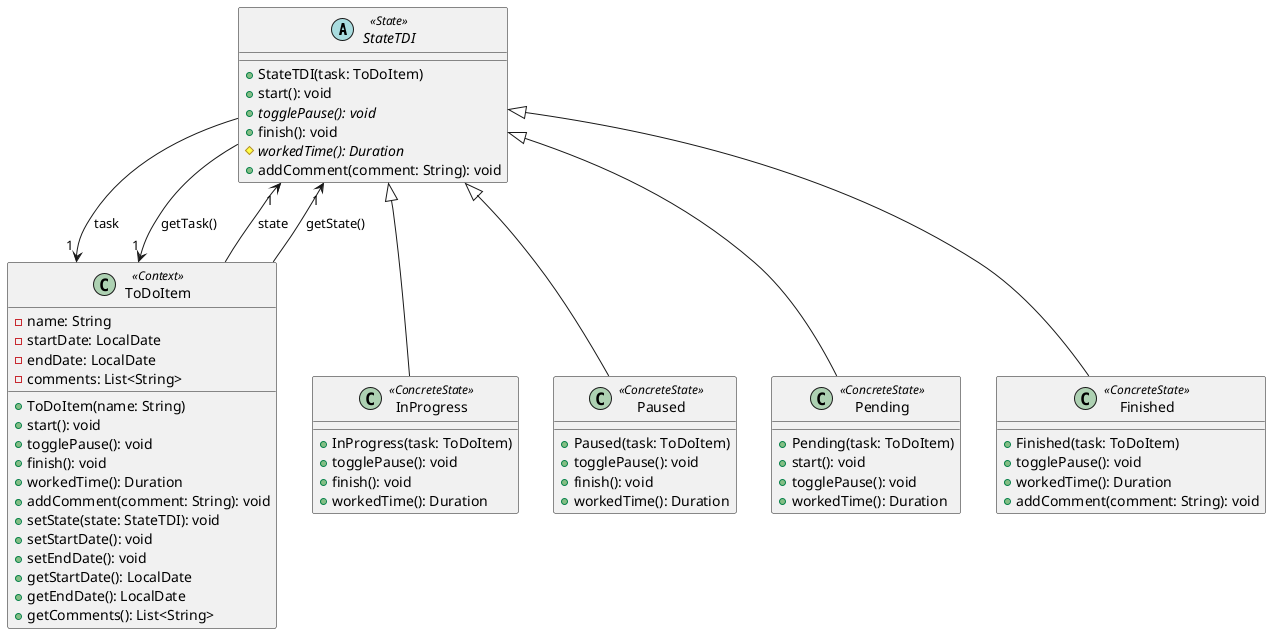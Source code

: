 @startuml
abstract class StateTDI [[java:ar.edu.unlp.info.oo1.ej4_ToDoItem.StateTDI]] {
	+StateTDI(task: ToDoItem)
	+start(): void
	+{abstract} togglePause(): void
	+finish(): void
	#{abstract} workedTime(): Duration
	+addComment(comment: String): void
}
class ToDoItem <<Context>> {
}
StateTDI --> "1" ToDoItem : task
class ToDoItem {
}
StateTDI --> "1" ToDoItem : getTask()
class InProgress <<ConcreteState>> [[java:ar.edu.unlp.info.oo1.ej4_ToDoItem.InProgress]] {
	+InProgress(task: ToDoItem)
	+togglePause(): void
	+finish(): void
	+workedTime(): Duration
}
abstract class StateTDI {
}
StateTDI <|-- InProgress
class Paused <<ConcreteState>>[[java:ar.edu.unlp.info.oo1.ej4_ToDoItem.Paused]] {
	+Paused(task: ToDoItem)
	+togglePause(): void
	+finish(): void
	+workedTime(): Duration
}
class StateTDI <<State>> {
}
StateTDI <|-- Paused
class Pending <<ConcreteState>>[[java:ar.edu.unlp.info.oo1.ej4_ToDoItem.Pending]] {
	+Pending(task: ToDoItem)
	+start(): void
	+togglePause(): void
	+workedTime(): Duration
}
abstract class StateTDI {
}
StateTDI <|-- Pending
class ToDoItem [[java:ar.edu.unlp.info.oo1.ej4_ToDoItem.ToDoItem]] {
	-name: String
	-startDate: LocalDate
	-endDate: LocalDate
	-comments: List<String>
	+ToDoItem(name: String)
	+start(): void
	+togglePause(): void
	+finish(): void
	+workedTime(): Duration
	+addComment(comment: String): void
	+setState(state: StateTDI): void
	+setStartDate(): void
	+setEndDate(): void
	+getStartDate(): LocalDate
	+getEndDate(): LocalDate
	+getComments(): List<String>
}
abstract class StateTDI {
}
ToDoItem --> "1" StateTDI : state
abstract class StateTDI {
}
ToDoItem --> "1" StateTDI : getState()
class Finished <<ConcreteState>> [[java:ar.edu.unlp.info.oo1.ej4_ToDoItem.Finished]] {
	+Finished(task: ToDoItem)
	+togglePause(): void
	+workedTime(): Duration
	+addComment(comment: String): void
}
abstract class StateTDI {
}
StateTDI <|-- Finished
@enduml